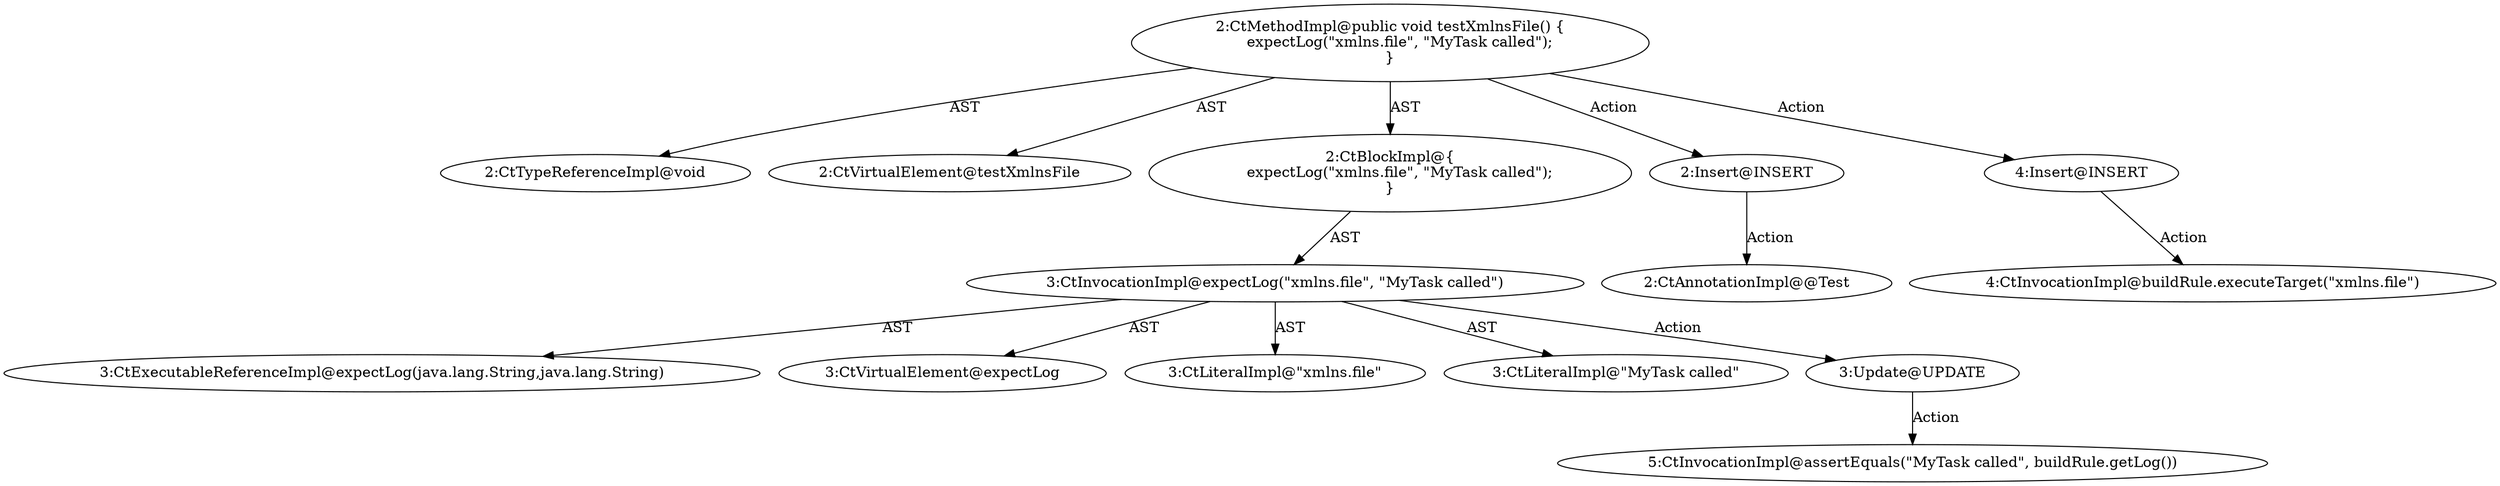 digraph "testXmlnsFile#?" {
0 [label="2:CtTypeReferenceImpl@void" shape=ellipse]
1 [label="2:CtVirtualElement@testXmlnsFile" shape=ellipse]
2 [label="3:CtExecutableReferenceImpl@expectLog(java.lang.String,java.lang.String)" shape=ellipse]
3 [label="3:CtVirtualElement@expectLog" shape=ellipse]
4 [label="3:CtLiteralImpl@\"xmlns.file\"" shape=ellipse]
5 [label="3:CtLiteralImpl@\"MyTask called\"" shape=ellipse]
6 [label="3:CtInvocationImpl@expectLog(\"xmlns.file\", \"MyTask called\")" shape=ellipse]
7 [label="2:CtBlockImpl@\{
    expectLog(\"xmlns.file\", \"MyTask called\");
\}" shape=ellipse]
8 [label="2:CtMethodImpl@public void testXmlnsFile() \{
    expectLog(\"xmlns.file\", \"MyTask called\");
\}" shape=ellipse]
9 [label="3:Update@UPDATE" shape=ellipse]
10 [label="5:CtInvocationImpl@assertEquals(\"MyTask called\", buildRule.getLog())" shape=ellipse]
11 [label="2:Insert@INSERT" shape=ellipse]
12 [label="2:CtAnnotationImpl@@Test" shape=ellipse]
13 [label="4:Insert@INSERT" shape=ellipse]
14 [label="4:CtInvocationImpl@buildRule.executeTarget(\"xmlns.file\")" shape=ellipse]
6 -> 3 [label="AST"];
6 -> 2 [label="AST"];
6 -> 4 [label="AST"];
6 -> 5 [label="AST"];
6 -> 9 [label="Action"];
7 -> 6 [label="AST"];
8 -> 1 [label="AST"];
8 -> 0 [label="AST"];
8 -> 7 [label="AST"];
8 -> 11 [label="Action"];
8 -> 13 [label="Action"];
9 -> 10 [label="Action"];
11 -> 12 [label="Action"];
13 -> 14 [label="Action"];
}